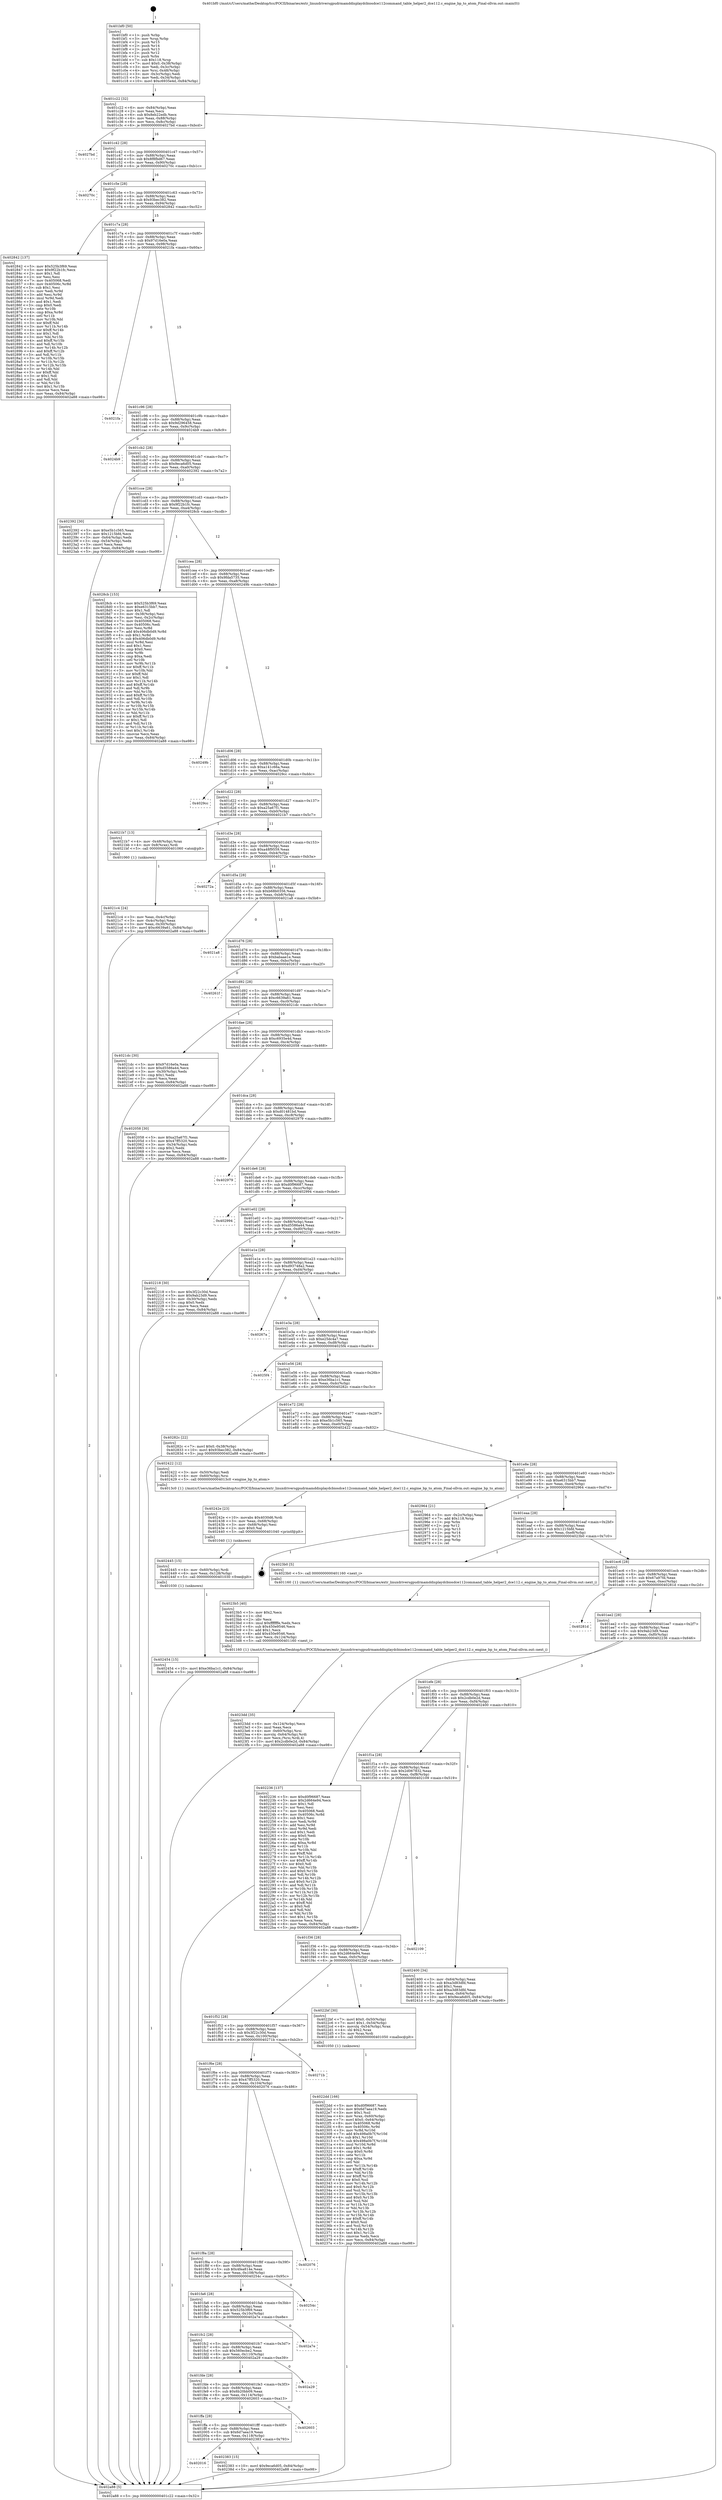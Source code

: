 digraph "0x401bf0" {
  label = "0x401bf0 (/mnt/c/Users/mathe/Desktop/tcc/POCII/binaries/extr_linuxdriversgpudrmamddisplaydcbiosdce112command_table_helper2_dce112.c_engine_bp_to_atom_Final-ollvm.out::main(0))"
  labelloc = "t"
  node[shape=record]

  Entry [label="",width=0.3,height=0.3,shape=circle,fillcolor=black,style=filled]
  "0x401c22" [label="{
     0x401c22 [32]\l
     | [instrs]\l
     &nbsp;&nbsp;0x401c22 \<+6\>: mov -0x84(%rbp),%eax\l
     &nbsp;&nbsp;0x401c28 \<+2\>: mov %eax,%ecx\l
     &nbsp;&nbsp;0x401c2a \<+6\>: sub $0x8eb22edb,%ecx\l
     &nbsp;&nbsp;0x401c30 \<+6\>: mov %eax,-0x88(%rbp)\l
     &nbsp;&nbsp;0x401c36 \<+6\>: mov %ecx,-0x8c(%rbp)\l
     &nbsp;&nbsp;0x401c3c \<+6\>: je 00000000004027bd \<main+0xbcd\>\l
  }"]
  "0x4027bd" [label="{
     0x4027bd\l
  }", style=dashed]
  "0x401c42" [label="{
     0x401c42 [28]\l
     | [instrs]\l
     &nbsp;&nbsp;0x401c42 \<+5\>: jmp 0000000000401c47 \<main+0x57\>\l
     &nbsp;&nbsp;0x401c47 \<+6\>: mov -0x88(%rbp),%eax\l
     &nbsp;&nbsp;0x401c4d \<+5\>: sub $0x8f8fbd67,%eax\l
     &nbsp;&nbsp;0x401c52 \<+6\>: mov %eax,-0x90(%rbp)\l
     &nbsp;&nbsp;0x401c58 \<+6\>: je 000000000040270c \<main+0xb1c\>\l
  }"]
  Exit [label="",width=0.3,height=0.3,shape=circle,fillcolor=black,style=filled,peripheries=2]
  "0x40270c" [label="{
     0x40270c\l
  }", style=dashed]
  "0x401c5e" [label="{
     0x401c5e [28]\l
     | [instrs]\l
     &nbsp;&nbsp;0x401c5e \<+5\>: jmp 0000000000401c63 \<main+0x73\>\l
     &nbsp;&nbsp;0x401c63 \<+6\>: mov -0x88(%rbp),%eax\l
     &nbsp;&nbsp;0x401c69 \<+5\>: sub $0x93bec382,%eax\l
     &nbsp;&nbsp;0x401c6e \<+6\>: mov %eax,-0x94(%rbp)\l
     &nbsp;&nbsp;0x401c74 \<+6\>: je 0000000000402842 \<main+0xc52\>\l
  }"]
  "0x402454" [label="{
     0x402454 [15]\l
     | [instrs]\l
     &nbsp;&nbsp;0x402454 \<+10\>: movl $0xe36ba1c1,-0x84(%rbp)\l
     &nbsp;&nbsp;0x40245e \<+5\>: jmp 0000000000402a88 \<main+0xe98\>\l
  }"]
  "0x402842" [label="{
     0x402842 [137]\l
     | [instrs]\l
     &nbsp;&nbsp;0x402842 \<+5\>: mov $0x525b3f69,%eax\l
     &nbsp;&nbsp;0x402847 \<+5\>: mov $0x9f22b1fc,%ecx\l
     &nbsp;&nbsp;0x40284c \<+2\>: mov $0x1,%dl\l
     &nbsp;&nbsp;0x40284e \<+2\>: xor %esi,%esi\l
     &nbsp;&nbsp;0x402850 \<+7\>: mov 0x405068,%edi\l
     &nbsp;&nbsp;0x402857 \<+8\>: mov 0x40506c,%r8d\l
     &nbsp;&nbsp;0x40285f \<+3\>: sub $0x1,%esi\l
     &nbsp;&nbsp;0x402862 \<+3\>: mov %edi,%r9d\l
     &nbsp;&nbsp;0x402865 \<+3\>: add %esi,%r9d\l
     &nbsp;&nbsp;0x402868 \<+4\>: imul %r9d,%edi\l
     &nbsp;&nbsp;0x40286c \<+3\>: and $0x1,%edi\l
     &nbsp;&nbsp;0x40286f \<+3\>: cmp $0x0,%edi\l
     &nbsp;&nbsp;0x402872 \<+4\>: sete %r10b\l
     &nbsp;&nbsp;0x402876 \<+4\>: cmp $0xa,%r8d\l
     &nbsp;&nbsp;0x40287a \<+4\>: setl %r11b\l
     &nbsp;&nbsp;0x40287e \<+3\>: mov %r10b,%bl\l
     &nbsp;&nbsp;0x402881 \<+3\>: xor $0xff,%bl\l
     &nbsp;&nbsp;0x402884 \<+3\>: mov %r11b,%r14b\l
     &nbsp;&nbsp;0x402887 \<+4\>: xor $0xff,%r14b\l
     &nbsp;&nbsp;0x40288b \<+3\>: xor $0x1,%dl\l
     &nbsp;&nbsp;0x40288e \<+3\>: mov %bl,%r15b\l
     &nbsp;&nbsp;0x402891 \<+4\>: and $0xff,%r15b\l
     &nbsp;&nbsp;0x402895 \<+3\>: and %dl,%r10b\l
     &nbsp;&nbsp;0x402898 \<+3\>: mov %r14b,%r12b\l
     &nbsp;&nbsp;0x40289b \<+4\>: and $0xff,%r12b\l
     &nbsp;&nbsp;0x40289f \<+3\>: and %dl,%r11b\l
     &nbsp;&nbsp;0x4028a2 \<+3\>: or %r10b,%r15b\l
     &nbsp;&nbsp;0x4028a5 \<+3\>: or %r11b,%r12b\l
     &nbsp;&nbsp;0x4028a8 \<+3\>: xor %r12b,%r15b\l
     &nbsp;&nbsp;0x4028ab \<+3\>: or %r14b,%bl\l
     &nbsp;&nbsp;0x4028ae \<+3\>: xor $0xff,%bl\l
     &nbsp;&nbsp;0x4028b1 \<+3\>: or $0x1,%dl\l
     &nbsp;&nbsp;0x4028b4 \<+2\>: and %dl,%bl\l
     &nbsp;&nbsp;0x4028b6 \<+3\>: or %bl,%r15b\l
     &nbsp;&nbsp;0x4028b9 \<+4\>: test $0x1,%r15b\l
     &nbsp;&nbsp;0x4028bd \<+3\>: cmovne %ecx,%eax\l
     &nbsp;&nbsp;0x4028c0 \<+6\>: mov %eax,-0x84(%rbp)\l
     &nbsp;&nbsp;0x4028c6 \<+5\>: jmp 0000000000402a88 \<main+0xe98\>\l
  }"]
  "0x401c7a" [label="{
     0x401c7a [28]\l
     | [instrs]\l
     &nbsp;&nbsp;0x401c7a \<+5\>: jmp 0000000000401c7f \<main+0x8f\>\l
     &nbsp;&nbsp;0x401c7f \<+6\>: mov -0x88(%rbp),%eax\l
     &nbsp;&nbsp;0x401c85 \<+5\>: sub $0x97d16e0a,%eax\l
     &nbsp;&nbsp;0x401c8a \<+6\>: mov %eax,-0x98(%rbp)\l
     &nbsp;&nbsp;0x401c90 \<+6\>: je 00000000004021fa \<main+0x60a\>\l
  }"]
  "0x402445" [label="{
     0x402445 [15]\l
     | [instrs]\l
     &nbsp;&nbsp;0x402445 \<+4\>: mov -0x60(%rbp),%rdi\l
     &nbsp;&nbsp;0x402449 \<+6\>: mov %eax,-0x128(%rbp)\l
     &nbsp;&nbsp;0x40244f \<+5\>: call 0000000000401030 \<free@plt\>\l
     | [calls]\l
     &nbsp;&nbsp;0x401030 \{1\} (unknown)\l
  }"]
  "0x4021fa" [label="{
     0x4021fa\l
  }", style=dashed]
  "0x401c96" [label="{
     0x401c96 [28]\l
     | [instrs]\l
     &nbsp;&nbsp;0x401c96 \<+5\>: jmp 0000000000401c9b \<main+0xab\>\l
     &nbsp;&nbsp;0x401c9b \<+6\>: mov -0x88(%rbp),%eax\l
     &nbsp;&nbsp;0x401ca1 \<+5\>: sub $0x9d296458,%eax\l
     &nbsp;&nbsp;0x401ca6 \<+6\>: mov %eax,-0x9c(%rbp)\l
     &nbsp;&nbsp;0x401cac \<+6\>: je 00000000004024b9 \<main+0x8c9\>\l
  }"]
  "0x40242e" [label="{
     0x40242e [23]\l
     | [instrs]\l
     &nbsp;&nbsp;0x40242e \<+10\>: movabs $0x4030d6,%rdi\l
     &nbsp;&nbsp;0x402438 \<+3\>: mov %eax,-0x68(%rbp)\l
     &nbsp;&nbsp;0x40243b \<+3\>: mov -0x68(%rbp),%esi\l
     &nbsp;&nbsp;0x40243e \<+2\>: mov $0x0,%al\l
     &nbsp;&nbsp;0x402440 \<+5\>: call 0000000000401040 \<printf@plt\>\l
     | [calls]\l
     &nbsp;&nbsp;0x401040 \{1\} (unknown)\l
  }"]
  "0x4024b9" [label="{
     0x4024b9\l
  }", style=dashed]
  "0x401cb2" [label="{
     0x401cb2 [28]\l
     | [instrs]\l
     &nbsp;&nbsp;0x401cb2 \<+5\>: jmp 0000000000401cb7 \<main+0xc7\>\l
     &nbsp;&nbsp;0x401cb7 \<+6\>: mov -0x88(%rbp),%eax\l
     &nbsp;&nbsp;0x401cbd \<+5\>: sub $0x9eca6d05,%eax\l
     &nbsp;&nbsp;0x401cc2 \<+6\>: mov %eax,-0xa0(%rbp)\l
     &nbsp;&nbsp;0x401cc8 \<+6\>: je 0000000000402392 \<main+0x7a2\>\l
  }"]
  "0x4023dd" [label="{
     0x4023dd [35]\l
     | [instrs]\l
     &nbsp;&nbsp;0x4023dd \<+6\>: mov -0x124(%rbp),%ecx\l
     &nbsp;&nbsp;0x4023e3 \<+3\>: imul %eax,%ecx\l
     &nbsp;&nbsp;0x4023e6 \<+4\>: mov -0x60(%rbp),%rsi\l
     &nbsp;&nbsp;0x4023ea \<+4\>: movslq -0x64(%rbp),%rdi\l
     &nbsp;&nbsp;0x4023ee \<+3\>: mov %ecx,(%rsi,%rdi,4)\l
     &nbsp;&nbsp;0x4023f1 \<+10\>: movl $0x2cdb0e2d,-0x84(%rbp)\l
     &nbsp;&nbsp;0x4023fb \<+5\>: jmp 0000000000402a88 \<main+0xe98\>\l
  }"]
  "0x402392" [label="{
     0x402392 [30]\l
     | [instrs]\l
     &nbsp;&nbsp;0x402392 \<+5\>: mov $0xe5b1c565,%eax\l
     &nbsp;&nbsp;0x402397 \<+5\>: mov $0x1215bfd,%ecx\l
     &nbsp;&nbsp;0x40239c \<+3\>: mov -0x64(%rbp),%edx\l
     &nbsp;&nbsp;0x40239f \<+3\>: cmp -0x54(%rbp),%edx\l
     &nbsp;&nbsp;0x4023a2 \<+3\>: cmovl %ecx,%eax\l
     &nbsp;&nbsp;0x4023a5 \<+6\>: mov %eax,-0x84(%rbp)\l
     &nbsp;&nbsp;0x4023ab \<+5\>: jmp 0000000000402a88 \<main+0xe98\>\l
  }"]
  "0x401cce" [label="{
     0x401cce [28]\l
     | [instrs]\l
     &nbsp;&nbsp;0x401cce \<+5\>: jmp 0000000000401cd3 \<main+0xe3\>\l
     &nbsp;&nbsp;0x401cd3 \<+6\>: mov -0x88(%rbp),%eax\l
     &nbsp;&nbsp;0x401cd9 \<+5\>: sub $0x9f22b1fc,%eax\l
     &nbsp;&nbsp;0x401cde \<+6\>: mov %eax,-0xa4(%rbp)\l
     &nbsp;&nbsp;0x401ce4 \<+6\>: je 00000000004028cb \<main+0xcdb\>\l
  }"]
  "0x4023b5" [label="{
     0x4023b5 [40]\l
     | [instrs]\l
     &nbsp;&nbsp;0x4023b5 \<+5\>: mov $0x2,%ecx\l
     &nbsp;&nbsp;0x4023ba \<+1\>: cltd\l
     &nbsp;&nbsp;0x4023bb \<+2\>: idiv %ecx\l
     &nbsp;&nbsp;0x4023bd \<+6\>: imul $0xfffffffe,%edx,%ecx\l
     &nbsp;&nbsp;0x4023c3 \<+6\>: sub $0x450e9546,%ecx\l
     &nbsp;&nbsp;0x4023c9 \<+3\>: add $0x1,%ecx\l
     &nbsp;&nbsp;0x4023cc \<+6\>: add $0x450e9546,%ecx\l
     &nbsp;&nbsp;0x4023d2 \<+6\>: mov %ecx,-0x124(%rbp)\l
     &nbsp;&nbsp;0x4023d8 \<+5\>: call 0000000000401160 \<next_i\>\l
     | [calls]\l
     &nbsp;&nbsp;0x401160 \{1\} (/mnt/c/Users/mathe/Desktop/tcc/POCII/binaries/extr_linuxdriversgpudrmamddisplaydcbiosdce112command_table_helper2_dce112.c_engine_bp_to_atom_Final-ollvm.out::next_i)\l
  }"]
  "0x4028cb" [label="{
     0x4028cb [153]\l
     | [instrs]\l
     &nbsp;&nbsp;0x4028cb \<+5\>: mov $0x525b3f69,%eax\l
     &nbsp;&nbsp;0x4028d0 \<+5\>: mov $0xe6315bb7,%ecx\l
     &nbsp;&nbsp;0x4028d5 \<+2\>: mov $0x1,%dl\l
     &nbsp;&nbsp;0x4028d7 \<+3\>: mov -0x38(%rbp),%esi\l
     &nbsp;&nbsp;0x4028da \<+3\>: mov %esi,-0x2c(%rbp)\l
     &nbsp;&nbsp;0x4028dd \<+7\>: mov 0x405068,%esi\l
     &nbsp;&nbsp;0x4028e4 \<+7\>: mov 0x40506c,%edi\l
     &nbsp;&nbsp;0x4028eb \<+3\>: mov %esi,%r8d\l
     &nbsp;&nbsp;0x4028ee \<+7\>: add $0x406db0d9,%r8d\l
     &nbsp;&nbsp;0x4028f5 \<+4\>: sub $0x1,%r8d\l
     &nbsp;&nbsp;0x4028f9 \<+7\>: sub $0x406db0d9,%r8d\l
     &nbsp;&nbsp;0x402900 \<+4\>: imul %r8d,%esi\l
     &nbsp;&nbsp;0x402904 \<+3\>: and $0x1,%esi\l
     &nbsp;&nbsp;0x402907 \<+3\>: cmp $0x0,%esi\l
     &nbsp;&nbsp;0x40290a \<+4\>: sete %r9b\l
     &nbsp;&nbsp;0x40290e \<+3\>: cmp $0xa,%edi\l
     &nbsp;&nbsp;0x402911 \<+4\>: setl %r10b\l
     &nbsp;&nbsp;0x402915 \<+3\>: mov %r9b,%r11b\l
     &nbsp;&nbsp;0x402918 \<+4\>: xor $0xff,%r11b\l
     &nbsp;&nbsp;0x40291c \<+3\>: mov %r10b,%bl\l
     &nbsp;&nbsp;0x40291f \<+3\>: xor $0xff,%bl\l
     &nbsp;&nbsp;0x402922 \<+3\>: xor $0x1,%dl\l
     &nbsp;&nbsp;0x402925 \<+3\>: mov %r11b,%r14b\l
     &nbsp;&nbsp;0x402928 \<+4\>: and $0xff,%r14b\l
     &nbsp;&nbsp;0x40292c \<+3\>: and %dl,%r9b\l
     &nbsp;&nbsp;0x40292f \<+3\>: mov %bl,%r15b\l
     &nbsp;&nbsp;0x402932 \<+4\>: and $0xff,%r15b\l
     &nbsp;&nbsp;0x402936 \<+3\>: and %dl,%r10b\l
     &nbsp;&nbsp;0x402939 \<+3\>: or %r9b,%r14b\l
     &nbsp;&nbsp;0x40293c \<+3\>: or %r10b,%r15b\l
     &nbsp;&nbsp;0x40293f \<+3\>: xor %r15b,%r14b\l
     &nbsp;&nbsp;0x402942 \<+3\>: or %bl,%r11b\l
     &nbsp;&nbsp;0x402945 \<+4\>: xor $0xff,%r11b\l
     &nbsp;&nbsp;0x402949 \<+3\>: or $0x1,%dl\l
     &nbsp;&nbsp;0x40294c \<+3\>: and %dl,%r11b\l
     &nbsp;&nbsp;0x40294f \<+3\>: or %r11b,%r14b\l
     &nbsp;&nbsp;0x402952 \<+4\>: test $0x1,%r14b\l
     &nbsp;&nbsp;0x402956 \<+3\>: cmovne %ecx,%eax\l
     &nbsp;&nbsp;0x402959 \<+6\>: mov %eax,-0x84(%rbp)\l
     &nbsp;&nbsp;0x40295f \<+5\>: jmp 0000000000402a88 \<main+0xe98\>\l
  }"]
  "0x401cea" [label="{
     0x401cea [28]\l
     | [instrs]\l
     &nbsp;&nbsp;0x401cea \<+5\>: jmp 0000000000401cef \<main+0xff\>\l
     &nbsp;&nbsp;0x401cef \<+6\>: mov -0x88(%rbp),%eax\l
     &nbsp;&nbsp;0x401cf5 \<+5\>: sub $0x9fda5735,%eax\l
     &nbsp;&nbsp;0x401cfa \<+6\>: mov %eax,-0xa8(%rbp)\l
     &nbsp;&nbsp;0x401d00 \<+6\>: je 000000000040249b \<main+0x8ab\>\l
  }"]
  "0x402016" [label="{
     0x402016\l
  }", style=dashed]
  "0x40249b" [label="{
     0x40249b\l
  }", style=dashed]
  "0x401d06" [label="{
     0x401d06 [28]\l
     | [instrs]\l
     &nbsp;&nbsp;0x401d06 \<+5\>: jmp 0000000000401d0b \<main+0x11b\>\l
     &nbsp;&nbsp;0x401d0b \<+6\>: mov -0x88(%rbp),%eax\l
     &nbsp;&nbsp;0x401d11 \<+5\>: sub $0xa141c66a,%eax\l
     &nbsp;&nbsp;0x401d16 \<+6\>: mov %eax,-0xac(%rbp)\l
     &nbsp;&nbsp;0x401d1c \<+6\>: je 00000000004029cc \<main+0xddc\>\l
  }"]
  "0x402383" [label="{
     0x402383 [15]\l
     | [instrs]\l
     &nbsp;&nbsp;0x402383 \<+10\>: movl $0x9eca6d05,-0x84(%rbp)\l
     &nbsp;&nbsp;0x40238d \<+5\>: jmp 0000000000402a88 \<main+0xe98\>\l
  }"]
  "0x4029cc" [label="{
     0x4029cc\l
  }", style=dashed]
  "0x401d22" [label="{
     0x401d22 [28]\l
     | [instrs]\l
     &nbsp;&nbsp;0x401d22 \<+5\>: jmp 0000000000401d27 \<main+0x137\>\l
     &nbsp;&nbsp;0x401d27 \<+6\>: mov -0x88(%rbp),%eax\l
     &nbsp;&nbsp;0x401d2d \<+5\>: sub $0xa25a67f1,%eax\l
     &nbsp;&nbsp;0x401d32 \<+6\>: mov %eax,-0xb0(%rbp)\l
     &nbsp;&nbsp;0x401d38 \<+6\>: je 00000000004021b7 \<main+0x5c7\>\l
  }"]
  "0x401ffa" [label="{
     0x401ffa [28]\l
     | [instrs]\l
     &nbsp;&nbsp;0x401ffa \<+5\>: jmp 0000000000401fff \<main+0x40f\>\l
     &nbsp;&nbsp;0x401fff \<+6\>: mov -0x88(%rbp),%eax\l
     &nbsp;&nbsp;0x402005 \<+5\>: sub $0x6d7aea19,%eax\l
     &nbsp;&nbsp;0x40200a \<+6\>: mov %eax,-0x118(%rbp)\l
     &nbsp;&nbsp;0x402010 \<+6\>: je 0000000000402383 \<main+0x793\>\l
  }"]
  "0x4021b7" [label="{
     0x4021b7 [13]\l
     | [instrs]\l
     &nbsp;&nbsp;0x4021b7 \<+4\>: mov -0x48(%rbp),%rax\l
     &nbsp;&nbsp;0x4021bb \<+4\>: mov 0x8(%rax),%rdi\l
     &nbsp;&nbsp;0x4021bf \<+5\>: call 0000000000401060 \<atoi@plt\>\l
     | [calls]\l
     &nbsp;&nbsp;0x401060 \{1\} (unknown)\l
  }"]
  "0x401d3e" [label="{
     0x401d3e [28]\l
     | [instrs]\l
     &nbsp;&nbsp;0x401d3e \<+5\>: jmp 0000000000401d43 \<main+0x153\>\l
     &nbsp;&nbsp;0x401d43 \<+6\>: mov -0x88(%rbp),%eax\l
     &nbsp;&nbsp;0x401d49 \<+5\>: sub $0xa48f9559,%eax\l
     &nbsp;&nbsp;0x401d4e \<+6\>: mov %eax,-0xb4(%rbp)\l
     &nbsp;&nbsp;0x401d54 \<+6\>: je 000000000040272a \<main+0xb3a\>\l
  }"]
  "0x402603" [label="{
     0x402603\l
  }", style=dashed]
  "0x40272a" [label="{
     0x40272a\l
  }", style=dashed]
  "0x401d5a" [label="{
     0x401d5a [28]\l
     | [instrs]\l
     &nbsp;&nbsp;0x401d5a \<+5\>: jmp 0000000000401d5f \<main+0x16f\>\l
     &nbsp;&nbsp;0x401d5f \<+6\>: mov -0x88(%rbp),%eax\l
     &nbsp;&nbsp;0x401d65 \<+5\>: sub $0xb68b0356,%eax\l
     &nbsp;&nbsp;0x401d6a \<+6\>: mov %eax,-0xb8(%rbp)\l
     &nbsp;&nbsp;0x401d70 \<+6\>: je 00000000004021a8 \<main+0x5b8\>\l
  }"]
  "0x401fde" [label="{
     0x401fde [28]\l
     | [instrs]\l
     &nbsp;&nbsp;0x401fde \<+5\>: jmp 0000000000401fe3 \<main+0x3f3\>\l
     &nbsp;&nbsp;0x401fe3 \<+6\>: mov -0x88(%rbp),%eax\l
     &nbsp;&nbsp;0x401fe9 \<+5\>: sub $0x6b20bb09,%eax\l
     &nbsp;&nbsp;0x401fee \<+6\>: mov %eax,-0x114(%rbp)\l
     &nbsp;&nbsp;0x401ff4 \<+6\>: je 0000000000402603 \<main+0xa13\>\l
  }"]
  "0x4021a8" [label="{
     0x4021a8\l
  }", style=dashed]
  "0x401d76" [label="{
     0x401d76 [28]\l
     | [instrs]\l
     &nbsp;&nbsp;0x401d76 \<+5\>: jmp 0000000000401d7b \<main+0x18b\>\l
     &nbsp;&nbsp;0x401d7b \<+6\>: mov -0x88(%rbp),%eax\l
     &nbsp;&nbsp;0x401d81 \<+5\>: sub $0xbabaae1e,%eax\l
     &nbsp;&nbsp;0x401d86 \<+6\>: mov %eax,-0xbc(%rbp)\l
     &nbsp;&nbsp;0x401d8c \<+6\>: je 000000000040261f \<main+0xa2f\>\l
  }"]
  "0x402a29" [label="{
     0x402a29\l
  }", style=dashed]
  "0x40261f" [label="{
     0x40261f\l
  }", style=dashed]
  "0x401d92" [label="{
     0x401d92 [28]\l
     | [instrs]\l
     &nbsp;&nbsp;0x401d92 \<+5\>: jmp 0000000000401d97 \<main+0x1a7\>\l
     &nbsp;&nbsp;0x401d97 \<+6\>: mov -0x88(%rbp),%eax\l
     &nbsp;&nbsp;0x401d9d \<+5\>: sub $0xc6639a61,%eax\l
     &nbsp;&nbsp;0x401da2 \<+6\>: mov %eax,-0xc0(%rbp)\l
     &nbsp;&nbsp;0x401da8 \<+6\>: je 00000000004021dc \<main+0x5ec\>\l
  }"]
  "0x401fc2" [label="{
     0x401fc2 [28]\l
     | [instrs]\l
     &nbsp;&nbsp;0x401fc2 \<+5\>: jmp 0000000000401fc7 \<main+0x3d7\>\l
     &nbsp;&nbsp;0x401fc7 \<+6\>: mov -0x88(%rbp),%eax\l
     &nbsp;&nbsp;0x401fcd \<+5\>: sub $0x560ecbe2,%eax\l
     &nbsp;&nbsp;0x401fd2 \<+6\>: mov %eax,-0x110(%rbp)\l
     &nbsp;&nbsp;0x401fd8 \<+6\>: je 0000000000402a29 \<main+0xe39\>\l
  }"]
  "0x4021dc" [label="{
     0x4021dc [30]\l
     | [instrs]\l
     &nbsp;&nbsp;0x4021dc \<+5\>: mov $0x97d16e0a,%eax\l
     &nbsp;&nbsp;0x4021e1 \<+5\>: mov $0xd5586a44,%ecx\l
     &nbsp;&nbsp;0x4021e6 \<+3\>: mov -0x30(%rbp),%edx\l
     &nbsp;&nbsp;0x4021e9 \<+3\>: cmp $0x1,%edx\l
     &nbsp;&nbsp;0x4021ec \<+3\>: cmovl %ecx,%eax\l
     &nbsp;&nbsp;0x4021ef \<+6\>: mov %eax,-0x84(%rbp)\l
     &nbsp;&nbsp;0x4021f5 \<+5\>: jmp 0000000000402a88 \<main+0xe98\>\l
  }"]
  "0x401dae" [label="{
     0x401dae [28]\l
     | [instrs]\l
     &nbsp;&nbsp;0x401dae \<+5\>: jmp 0000000000401db3 \<main+0x1c3\>\l
     &nbsp;&nbsp;0x401db3 \<+6\>: mov -0x88(%rbp),%eax\l
     &nbsp;&nbsp;0x401db9 \<+5\>: sub $0xc6935e4d,%eax\l
     &nbsp;&nbsp;0x401dbe \<+6\>: mov %eax,-0xc4(%rbp)\l
     &nbsp;&nbsp;0x401dc4 \<+6\>: je 0000000000402058 \<main+0x468\>\l
  }"]
  "0x402a7e" [label="{
     0x402a7e\l
  }", style=dashed]
  "0x402058" [label="{
     0x402058 [30]\l
     | [instrs]\l
     &nbsp;&nbsp;0x402058 \<+5\>: mov $0xa25a67f1,%eax\l
     &nbsp;&nbsp;0x40205d \<+5\>: mov $0x47ff5320,%ecx\l
     &nbsp;&nbsp;0x402062 \<+3\>: mov -0x34(%rbp),%edx\l
     &nbsp;&nbsp;0x402065 \<+3\>: cmp $0x2,%edx\l
     &nbsp;&nbsp;0x402068 \<+3\>: cmovne %ecx,%eax\l
     &nbsp;&nbsp;0x40206b \<+6\>: mov %eax,-0x84(%rbp)\l
     &nbsp;&nbsp;0x402071 \<+5\>: jmp 0000000000402a88 \<main+0xe98\>\l
  }"]
  "0x401dca" [label="{
     0x401dca [28]\l
     | [instrs]\l
     &nbsp;&nbsp;0x401dca \<+5\>: jmp 0000000000401dcf \<main+0x1df\>\l
     &nbsp;&nbsp;0x401dcf \<+6\>: mov -0x88(%rbp),%eax\l
     &nbsp;&nbsp;0x401dd5 \<+5\>: sub $0xd01481bd,%eax\l
     &nbsp;&nbsp;0x401dda \<+6\>: mov %eax,-0xc8(%rbp)\l
     &nbsp;&nbsp;0x401de0 \<+6\>: je 0000000000402979 \<main+0xd89\>\l
  }"]
  "0x402a88" [label="{
     0x402a88 [5]\l
     | [instrs]\l
     &nbsp;&nbsp;0x402a88 \<+5\>: jmp 0000000000401c22 \<main+0x32\>\l
  }"]
  "0x401bf0" [label="{
     0x401bf0 [50]\l
     | [instrs]\l
     &nbsp;&nbsp;0x401bf0 \<+1\>: push %rbp\l
     &nbsp;&nbsp;0x401bf1 \<+3\>: mov %rsp,%rbp\l
     &nbsp;&nbsp;0x401bf4 \<+2\>: push %r15\l
     &nbsp;&nbsp;0x401bf6 \<+2\>: push %r14\l
     &nbsp;&nbsp;0x401bf8 \<+2\>: push %r13\l
     &nbsp;&nbsp;0x401bfa \<+2\>: push %r12\l
     &nbsp;&nbsp;0x401bfc \<+1\>: push %rbx\l
     &nbsp;&nbsp;0x401bfd \<+7\>: sub $0x118,%rsp\l
     &nbsp;&nbsp;0x401c04 \<+7\>: movl $0x0,-0x38(%rbp)\l
     &nbsp;&nbsp;0x401c0b \<+3\>: mov %edi,-0x3c(%rbp)\l
     &nbsp;&nbsp;0x401c0e \<+4\>: mov %rsi,-0x48(%rbp)\l
     &nbsp;&nbsp;0x401c12 \<+3\>: mov -0x3c(%rbp),%edi\l
     &nbsp;&nbsp;0x401c15 \<+3\>: mov %edi,-0x34(%rbp)\l
     &nbsp;&nbsp;0x401c18 \<+10\>: movl $0xc6935e4d,-0x84(%rbp)\l
  }"]
  "0x4021c4" [label="{
     0x4021c4 [24]\l
     | [instrs]\l
     &nbsp;&nbsp;0x4021c4 \<+3\>: mov %eax,-0x4c(%rbp)\l
     &nbsp;&nbsp;0x4021c7 \<+3\>: mov -0x4c(%rbp),%eax\l
     &nbsp;&nbsp;0x4021ca \<+3\>: mov %eax,-0x30(%rbp)\l
     &nbsp;&nbsp;0x4021cd \<+10\>: movl $0xc6639a61,-0x84(%rbp)\l
     &nbsp;&nbsp;0x4021d7 \<+5\>: jmp 0000000000402a88 \<main+0xe98\>\l
  }"]
  "0x401fa6" [label="{
     0x401fa6 [28]\l
     | [instrs]\l
     &nbsp;&nbsp;0x401fa6 \<+5\>: jmp 0000000000401fab \<main+0x3bb\>\l
     &nbsp;&nbsp;0x401fab \<+6\>: mov -0x88(%rbp),%eax\l
     &nbsp;&nbsp;0x401fb1 \<+5\>: sub $0x525b3f69,%eax\l
     &nbsp;&nbsp;0x401fb6 \<+6\>: mov %eax,-0x10c(%rbp)\l
     &nbsp;&nbsp;0x401fbc \<+6\>: je 0000000000402a7e \<main+0xe8e\>\l
  }"]
  "0x402979" [label="{
     0x402979\l
  }", style=dashed]
  "0x401de6" [label="{
     0x401de6 [28]\l
     | [instrs]\l
     &nbsp;&nbsp;0x401de6 \<+5\>: jmp 0000000000401deb \<main+0x1fb\>\l
     &nbsp;&nbsp;0x401deb \<+6\>: mov -0x88(%rbp),%eax\l
     &nbsp;&nbsp;0x401df1 \<+5\>: sub $0xd0f96687,%eax\l
     &nbsp;&nbsp;0x401df6 \<+6\>: mov %eax,-0xcc(%rbp)\l
     &nbsp;&nbsp;0x401dfc \<+6\>: je 0000000000402994 \<main+0xda4\>\l
  }"]
  "0x40254c" [label="{
     0x40254c\l
  }", style=dashed]
  "0x402994" [label="{
     0x402994\l
  }", style=dashed]
  "0x401e02" [label="{
     0x401e02 [28]\l
     | [instrs]\l
     &nbsp;&nbsp;0x401e02 \<+5\>: jmp 0000000000401e07 \<main+0x217\>\l
     &nbsp;&nbsp;0x401e07 \<+6\>: mov -0x88(%rbp),%eax\l
     &nbsp;&nbsp;0x401e0d \<+5\>: sub $0xd5586a44,%eax\l
     &nbsp;&nbsp;0x401e12 \<+6\>: mov %eax,-0xd0(%rbp)\l
     &nbsp;&nbsp;0x401e18 \<+6\>: je 0000000000402218 \<main+0x628\>\l
  }"]
  "0x401f8a" [label="{
     0x401f8a [28]\l
     | [instrs]\l
     &nbsp;&nbsp;0x401f8a \<+5\>: jmp 0000000000401f8f \<main+0x39f\>\l
     &nbsp;&nbsp;0x401f8f \<+6\>: mov -0x88(%rbp),%eax\l
     &nbsp;&nbsp;0x401f95 \<+5\>: sub $0x4fea814e,%eax\l
     &nbsp;&nbsp;0x401f9a \<+6\>: mov %eax,-0x108(%rbp)\l
     &nbsp;&nbsp;0x401fa0 \<+6\>: je 000000000040254c \<main+0x95c\>\l
  }"]
  "0x402218" [label="{
     0x402218 [30]\l
     | [instrs]\l
     &nbsp;&nbsp;0x402218 \<+5\>: mov $0x3f22c30d,%eax\l
     &nbsp;&nbsp;0x40221d \<+5\>: mov $0x9ab23d9,%ecx\l
     &nbsp;&nbsp;0x402222 \<+3\>: mov -0x30(%rbp),%edx\l
     &nbsp;&nbsp;0x402225 \<+3\>: cmp $0x0,%edx\l
     &nbsp;&nbsp;0x402228 \<+3\>: cmove %ecx,%eax\l
     &nbsp;&nbsp;0x40222b \<+6\>: mov %eax,-0x84(%rbp)\l
     &nbsp;&nbsp;0x402231 \<+5\>: jmp 0000000000402a88 \<main+0xe98\>\l
  }"]
  "0x401e1e" [label="{
     0x401e1e [28]\l
     | [instrs]\l
     &nbsp;&nbsp;0x401e1e \<+5\>: jmp 0000000000401e23 \<main+0x233\>\l
     &nbsp;&nbsp;0x401e23 \<+6\>: mov -0x88(%rbp),%eax\l
     &nbsp;&nbsp;0x401e29 \<+5\>: sub $0xd93748a2,%eax\l
     &nbsp;&nbsp;0x401e2e \<+6\>: mov %eax,-0xd4(%rbp)\l
     &nbsp;&nbsp;0x401e34 \<+6\>: je 000000000040267a \<main+0xa8a\>\l
  }"]
  "0x402076" [label="{
     0x402076\l
  }", style=dashed]
  "0x40267a" [label="{
     0x40267a\l
  }", style=dashed]
  "0x401e3a" [label="{
     0x401e3a [28]\l
     | [instrs]\l
     &nbsp;&nbsp;0x401e3a \<+5\>: jmp 0000000000401e3f \<main+0x24f\>\l
     &nbsp;&nbsp;0x401e3f \<+6\>: mov -0x88(%rbp),%eax\l
     &nbsp;&nbsp;0x401e45 \<+5\>: sub $0xe25dc4a7,%eax\l
     &nbsp;&nbsp;0x401e4a \<+6\>: mov %eax,-0xd8(%rbp)\l
     &nbsp;&nbsp;0x401e50 \<+6\>: je 00000000004025f4 \<main+0xa04\>\l
  }"]
  "0x401f6e" [label="{
     0x401f6e [28]\l
     | [instrs]\l
     &nbsp;&nbsp;0x401f6e \<+5\>: jmp 0000000000401f73 \<main+0x383\>\l
     &nbsp;&nbsp;0x401f73 \<+6\>: mov -0x88(%rbp),%eax\l
     &nbsp;&nbsp;0x401f79 \<+5\>: sub $0x47ff5320,%eax\l
     &nbsp;&nbsp;0x401f7e \<+6\>: mov %eax,-0x104(%rbp)\l
     &nbsp;&nbsp;0x401f84 \<+6\>: je 0000000000402076 \<main+0x486\>\l
  }"]
  "0x4025f4" [label="{
     0x4025f4\l
  }", style=dashed]
  "0x401e56" [label="{
     0x401e56 [28]\l
     | [instrs]\l
     &nbsp;&nbsp;0x401e56 \<+5\>: jmp 0000000000401e5b \<main+0x26b\>\l
     &nbsp;&nbsp;0x401e5b \<+6\>: mov -0x88(%rbp),%eax\l
     &nbsp;&nbsp;0x401e61 \<+5\>: sub $0xe36ba1c1,%eax\l
     &nbsp;&nbsp;0x401e66 \<+6\>: mov %eax,-0xdc(%rbp)\l
     &nbsp;&nbsp;0x401e6c \<+6\>: je 000000000040282c \<main+0xc3c\>\l
  }"]
  "0x40271b" [label="{
     0x40271b\l
  }", style=dashed]
  "0x40282c" [label="{
     0x40282c [22]\l
     | [instrs]\l
     &nbsp;&nbsp;0x40282c \<+7\>: movl $0x0,-0x38(%rbp)\l
     &nbsp;&nbsp;0x402833 \<+10\>: movl $0x93bec382,-0x84(%rbp)\l
     &nbsp;&nbsp;0x40283d \<+5\>: jmp 0000000000402a88 \<main+0xe98\>\l
  }"]
  "0x401e72" [label="{
     0x401e72 [28]\l
     | [instrs]\l
     &nbsp;&nbsp;0x401e72 \<+5\>: jmp 0000000000401e77 \<main+0x287\>\l
     &nbsp;&nbsp;0x401e77 \<+6\>: mov -0x88(%rbp),%eax\l
     &nbsp;&nbsp;0x401e7d \<+5\>: sub $0xe5b1c565,%eax\l
     &nbsp;&nbsp;0x401e82 \<+6\>: mov %eax,-0xe0(%rbp)\l
     &nbsp;&nbsp;0x401e88 \<+6\>: je 0000000000402422 \<main+0x832\>\l
  }"]
  "0x4022dd" [label="{
     0x4022dd [166]\l
     | [instrs]\l
     &nbsp;&nbsp;0x4022dd \<+5\>: mov $0xd0f96687,%ecx\l
     &nbsp;&nbsp;0x4022e2 \<+5\>: mov $0x6d7aea19,%edx\l
     &nbsp;&nbsp;0x4022e7 \<+3\>: mov $0x1,%sil\l
     &nbsp;&nbsp;0x4022ea \<+4\>: mov %rax,-0x60(%rbp)\l
     &nbsp;&nbsp;0x4022ee \<+7\>: movl $0x0,-0x64(%rbp)\l
     &nbsp;&nbsp;0x4022f5 \<+8\>: mov 0x405068,%r8d\l
     &nbsp;&nbsp;0x4022fd \<+8\>: mov 0x40506c,%r9d\l
     &nbsp;&nbsp;0x402305 \<+3\>: mov %r8d,%r10d\l
     &nbsp;&nbsp;0x402308 \<+7\>: add $0x498a0b7f,%r10d\l
     &nbsp;&nbsp;0x40230f \<+4\>: sub $0x1,%r10d\l
     &nbsp;&nbsp;0x402313 \<+7\>: sub $0x498a0b7f,%r10d\l
     &nbsp;&nbsp;0x40231a \<+4\>: imul %r10d,%r8d\l
     &nbsp;&nbsp;0x40231e \<+4\>: and $0x1,%r8d\l
     &nbsp;&nbsp;0x402322 \<+4\>: cmp $0x0,%r8d\l
     &nbsp;&nbsp;0x402326 \<+4\>: sete %r11b\l
     &nbsp;&nbsp;0x40232a \<+4\>: cmp $0xa,%r9d\l
     &nbsp;&nbsp;0x40232e \<+3\>: setl %bl\l
     &nbsp;&nbsp;0x402331 \<+3\>: mov %r11b,%r14b\l
     &nbsp;&nbsp;0x402334 \<+4\>: xor $0xff,%r14b\l
     &nbsp;&nbsp;0x402338 \<+3\>: mov %bl,%r15b\l
     &nbsp;&nbsp;0x40233b \<+4\>: xor $0xff,%r15b\l
     &nbsp;&nbsp;0x40233f \<+4\>: xor $0x0,%sil\l
     &nbsp;&nbsp;0x402343 \<+3\>: mov %r14b,%r12b\l
     &nbsp;&nbsp;0x402346 \<+4\>: and $0x0,%r12b\l
     &nbsp;&nbsp;0x40234a \<+3\>: and %sil,%r11b\l
     &nbsp;&nbsp;0x40234d \<+3\>: mov %r15b,%r13b\l
     &nbsp;&nbsp;0x402350 \<+4\>: and $0x0,%r13b\l
     &nbsp;&nbsp;0x402354 \<+3\>: and %sil,%bl\l
     &nbsp;&nbsp;0x402357 \<+3\>: or %r11b,%r12b\l
     &nbsp;&nbsp;0x40235a \<+3\>: or %bl,%r13b\l
     &nbsp;&nbsp;0x40235d \<+3\>: xor %r13b,%r12b\l
     &nbsp;&nbsp;0x402360 \<+3\>: or %r15b,%r14b\l
     &nbsp;&nbsp;0x402363 \<+4\>: xor $0xff,%r14b\l
     &nbsp;&nbsp;0x402367 \<+4\>: or $0x0,%sil\l
     &nbsp;&nbsp;0x40236b \<+3\>: and %sil,%r14b\l
     &nbsp;&nbsp;0x40236e \<+3\>: or %r14b,%r12b\l
     &nbsp;&nbsp;0x402371 \<+4\>: test $0x1,%r12b\l
     &nbsp;&nbsp;0x402375 \<+3\>: cmovne %edx,%ecx\l
     &nbsp;&nbsp;0x402378 \<+6\>: mov %ecx,-0x84(%rbp)\l
     &nbsp;&nbsp;0x40237e \<+5\>: jmp 0000000000402a88 \<main+0xe98\>\l
  }"]
  "0x402422" [label="{
     0x402422 [12]\l
     | [instrs]\l
     &nbsp;&nbsp;0x402422 \<+3\>: mov -0x50(%rbp),%edi\l
     &nbsp;&nbsp;0x402425 \<+4\>: mov -0x60(%rbp),%rsi\l
     &nbsp;&nbsp;0x402429 \<+5\>: call 00000000004013c0 \<engine_bp_to_atom\>\l
     | [calls]\l
     &nbsp;&nbsp;0x4013c0 \{1\} (/mnt/c/Users/mathe/Desktop/tcc/POCII/binaries/extr_linuxdriversgpudrmamddisplaydcbiosdce112command_table_helper2_dce112.c_engine_bp_to_atom_Final-ollvm.out::engine_bp_to_atom)\l
  }"]
  "0x401e8e" [label="{
     0x401e8e [28]\l
     | [instrs]\l
     &nbsp;&nbsp;0x401e8e \<+5\>: jmp 0000000000401e93 \<main+0x2a3\>\l
     &nbsp;&nbsp;0x401e93 \<+6\>: mov -0x88(%rbp),%eax\l
     &nbsp;&nbsp;0x401e99 \<+5\>: sub $0xe6315bb7,%eax\l
     &nbsp;&nbsp;0x401e9e \<+6\>: mov %eax,-0xe4(%rbp)\l
     &nbsp;&nbsp;0x401ea4 \<+6\>: je 0000000000402964 \<main+0xd74\>\l
  }"]
  "0x401f52" [label="{
     0x401f52 [28]\l
     | [instrs]\l
     &nbsp;&nbsp;0x401f52 \<+5\>: jmp 0000000000401f57 \<main+0x367\>\l
     &nbsp;&nbsp;0x401f57 \<+6\>: mov -0x88(%rbp),%eax\l
     &nbsp;&nbsp;0x401f5d \<+5\>: sub $0x3f22c30d,%eax\l
     &nbsp;&nbsp;0x401f62 \<+6\>: mov %eax,-0x100(%rbp)\l
     &nbsp;&nbsp;0x401f68 \<+6\>: je 000000000040271b \<main+0xb2b\>\l
  }"]
  "0x402964" [label="{
     0x402964 [21]\l
     | [instrs]\l
     &nbsp;&nbsp;0x402964 \<+3\>: mov -0x2c(%rbp),%eax\l
     &nbsp;&nbsp;0x402967 \<+7\>: add $0x118,%rsp\l
     &nbsp;&nbsp;0x40296e \<+1\>: pop %rbx\l
     &nbsp;&nbsp;0x40296f \<+2\>: pop %r12\l
     &nbsp;&nbsp;0x402971 \<+2\>: pop %r13\l
     &nbsp;&nbsp;0x402973 \<+2\>: pop %r14\l
     &nbsp;&nbsp;0x402975 \<+2\>: pop %r15\l
     &nbsp;&nbsp;0x402977 \<+1\>: pop %rbp\l
     &nbsp;&nbsp;0x402978 \<+1\>: ret\l
  }"]
  "0x401eaa" [label="{
     0x401eaa [28]\l
     | [instrs]\l
     &nbsp;&nbsp;0x401eaa \<+5\>: jmp 0000000000401eaf \<main+0x2bf\>\l
     &nbsp;&nbsp;0x401eaf \<+6\>: mov -0x88(%rbp),%eax\l
     &nbsp;&nbsp;0x401eb5 \<+5\>: sub $0x1215bfd,%eax\l
     &nbsp;&nbsp;0x401eba \<+6\>: mov %eax,-0xe8(%rbp)\l
     &nbsp;&nbsp;0x401ec0 \<+6\>: je 00000000004023b0 \<main+0x7c0\>\l
  }"]
  "0x4022bf" [label="{
     0x4022bf [30]\l
     | [instrs]\l
     &nbsp;&nbsp;0x4022bf \<+7\>: movl $0x0,-0x50(%rbp)\l
     &nbsp;&nbsp;0x4022c6 \<+7\>: movl $0x1,-0x54(%rbp)\l
     &nbsp;&nbsp;0x4022cd \<+4\>: movslq -0x54(%rbp),%rax\l
     &nbsp;&nbsp;0x4022d1 \<+4\>: shl $0x2,%rax\l
     &nbsp;&nbsp;0x4022d5 \<+3\>: mov %rax,%rdi\l
     &nbsp;&nbsp;0x4022d8 \<+5\>: call 0000000000401050 \<malloc@plt\>\l
     | [calls]\l
     &nbsp;&nbsp;0x401050 \{1\} (unknown)\l
  }"]
  "0x4023b0" [label="{
     0x4023b0 [5]\l
     | [instrs]\l
     &nbsp;&nbsp;0x4023b0 \<+5\>: call 0000000000401160 \<next_i\>\l
     | [calls]\l
     &nbsp;&nbsp;0x401160 \{1\} (/mnt/c/Users/mathe/Desktop/tcc/POCII/binaries/extr_linuxdriversgpudrmamddisplaydcbiosdce112command_table_helper2_dce112.c_engine_bp_to_atom_Final-ollvm.out::next_i)\l
  }"]
  "0x401ec6" [label="{
     0x401ec6 [28]\l
     | [instrs]\l
     &nbsp;&nbsp;0x401ec6 \<+5\>: jmp 0000000000401ecb \<main+0x2db\>\l
     &nbsp;&nbsp;0x401ecb \<+6\>: mov -0x88(%rbp),%eax\l
     &nbsp;&nbsp;0x401ed1 \<+5\>: sub $0x67a97fd,%eax\l
     &nbsp;&nbsp;0x401ed6 \<+6\>: mov %eax,-0xec(%rbp)\l
     &nbsp;&nbsp;0x401edc \<+6\>: je 000000000040281d \<main+0xc2d\>\l
  }"]
  "0x401f36" [label="{
     0x401f36 [28]\l
     | [instrs]\l
     &nbsp;&nbsp;0x401f36 \<+5\>: jmp 0000000000401f3b \<main+0x34b\>\l
     &nbsp;&nbsp;0x401f3b \<+6\>: mov -0x88(%rbp),%eax\l
     &nbsp;&nbsp;0x401f41 \<+5\>: sub $0x2d664e94,%eax\l
     &nbsp;&nbsp;0x401f46 \<+6\>: mov %eax,-0xfc(%rbp)\l
     &nbsp;&nbsp;0x401f4c \<+6\>: je 00000000004022bf \<main+0x6cf\>\l
  }"]
  "0x40281d" [label="{
     0x40281d\l
  }", style=dashed]
  "0x401ee2" [label="{
     0x401ee2 [28]\l
     | [instrs]\l
     &nbsp;&nbsp;0x401ee2 \<+5\>: jmp 0000000000401ee7 \<main+0x2f7\>\l
     &nbsp;&nbsp;0x401ee7 \<+6\>: mov -0x88(%rbp),%eax\l
     &nbsp;&nbsp;0x401eed \<+5\>: sub $0x9ab23d9,%eax\l
     &nbsp;&nbsp;0x401ef2 \<+6\>: mov %eax,-0xf0(%rbp)\l
     &nbsp;&nbsp;0x401ef8 \<+6\>: je 0000000000402236 \<main+0x646\>\l
  }"]
  "0x402109" [label="{
     0x402109\l
  }", style=dashed]
  "0x402236" [label="{
     0x402236 [137]\l
     | [instrs]\l
     &nbsp;&nbsp;0x402236 \<+5\>: mov $0xd0f96687,%eax\l
     &nbsp;&nbsp;0x40223b \<+5\>: mov $0x2d664e94,%ecx\l
     &nbsp;&nbsp;0x402240 \<+2\>: mov $0x1,%dl\l
     &nbsp;&nbsp;0x402242 \<+2\>: xor %esi,%esi\l
     &nbsp;&nbsp;0x402244 \<+7\>: mov 0x405068,%edi\l
     &nbsp;&nbsp;0x40224b \<+8\>: mov 0x40506c,%r8d\l
     &nbsp;&nbsp;0x402253 \<+3\>: sub $0x1,%esi\l
     &nbsp;&nbsp;0x402256 \<+3\>: mov %edi,%r9d\l
     &nbsp;&nbsp;0x402259 \<+3\>: add %esi,%r9d\l
     &nbsp;&nbsp;0x40225c \<+4\>: imul %r9d,%edi\l
     &nbsp;&nbsp;0x402260 \<+3\>: and $0x1,%edi\l
     &nbsp;&nbsp;0x402263 \<+3\>: cmp $0x0,%edi\l
     &nbsp;&nbsp;0x402266 \<+4\>: sete %r10b\l
     &nbsp;&nbsp;0x40226a \<+4\>: cmp $0xa,%r8d\l
     &nbsp;&nbsp;0x40226e \<+4\>: setl %r11b\l
     &nbsp;&nbsp;0x402272 \<+3\>: mov %r10b,%bl\l
     &nbsp;&nbsp;0x402275 \<+3\>: xor $0xff,%bl\l
     &nbsp;&nbsp;0x402278 \<+3\>: mov %r11b,%r14b\l
     &nbsp;&nbsp;0x40227b \<+4\>: xor $0xff,%r14b\l
     &nbsp;&nbsp;0x40227f \<+3\>: xor $0x0,%dl\l
     &nbsp;&nbsp;0x402282 \<+3\>: mov %bl,%r15b\l
     &nbsp;&nbsp;0x402285 \<+4\>: and $0x0,%r15b\l
     &nbsp;&nbsp;0x402289 \<+3\>: and %dl,%r10b\l
     &nbsp;&nbsp;0x40228c \<+3\>: mov %r14b,%r12b\l
     &nbsp;&nbsp;0x40228f \<+4\>: and $0x0,%r12b\l
     &nbsp;&nbsp;0x402293 \<+3\>: and %dl,%r11b\l
     &nbsp;&nbsp;0x402296 \<+3\>: or %r10b,%r15b\l
     &nbsp;&nbsp;0x402299 \<+3\>: or %r11b,%r12b\l
     &nbsp;&nbsp;0x40229c \<+3\>: xor %r12b,%r15b\l
     &nbsp;&nbsp;0x40229f \<+3\>: or %r14b,%bl\l
     &nbsp;&nbsp;0x4022a2 \<+3\>: xor $0xff,%bl\l
     &nbsp;&nbsp;0x4022a5 \<+3\>: or $0x0,%dl\l
     &nbsp;&nbsp;0x4022a8 \<+2\>: and %dl,%bl\l
     &nbsp;&nbsp;0x4022aa \<+3\>: or %bl,%r15b\l
     &nbsp;&nbsp;0x4022ad \<+4\>: test $0x1,%r15b\l
     &nbsp;&nbsp;0x4022b1 \<+3\>: cmovne %ecx,%eax\l
     &nbsp;&nbsp;0x4022b4 \<+6\>: mov %eax,-0x84(%rbp)\l
     &nbsp;&nbsp;0x4022ba \<+5\>: jmp 0000000000402a88 \<main+0xe98\>\l
  }"]
  "0x401efe" [label="{
     0x401efe [28]\l
     | [instrs]\l
     &nbsp;&nbsp;0x401efe \<+5\>: jmp 0000000000401f03 \<main+0x313\>\l
     &nbsp;&nbsp;0x401f03 \<+6\>: mov -0x88(%rbp),%eax\l
     &nbsp;&nbsp;0x401f09 \<+5\>: sub $0x2cdb0e2d,%eax\l
     &nbsp;&nbsp;0x401f0e \<+6\>: mov %eax,-0xf4(%rbp)\l
     &nbsp;&nbsp;0x401f14 \<+6\>: je 0000000000402400 \<main+0x810\>\l
  }"]
  "0x401f1a" [label="{
     0x401f1a [28]\l
     | [instrs]\l
     &nbsp;&nbsp;0x401f1a \<+5\>: jmp 0000000000401f1f \<main+0x32f\>\l
     &nbsp;&nbsp;0x401f1f \<+6\>: mov -0x88(%rbp),%eax\l
     &nbsp;&nbsp;0x401f25 \<+5\>: sub $0x2d067832,%eax\l
     &nbsp;&nbsp;0x401f2a \<+6\>: mov %eax,-0xf8(%rbp)\l
     &nbsp;&nbsp;0x401f30 \<+6\>: je 0000000000402109 \<main+0x519\>\l
  }"]
  "0x402400" [label="{
     0x402400 [34]\l
     | [instrs]\l
     &nbsp;&nbsp;0x402400 \<+3\>: mov -0x64(%rbp),%eax\l
     &nbsp;&nbsp;0x402403 \<+5\>: sub $0xa3d83dfd,%eax\l
     &nbsp;&nbsp;0x402408 \<+3\>: add $0x1,%eax\l
     &nbsp;&nbsp;0x40240b \<+5\>: add $0xa3d83dfd,%eax\l
     &nbsp;&nbsp;0x402410 \<+3\>: mov %eax,-0x64(%rbp)\l
     &nbsp;&nbsp;0x402413 \<+10\>: movl $0x9eca6d05,-0x84(%rbp)\l
     &nbsp;&nbsp;0x40241d \<+5\>: jmp 0000000000402a88 \<main+0xe98\>\l
  }"]
  Entry -> "0x401bf0" [label=" 1"]
  "0x401c22" -> "0x4027bd" [label=" 0"]
  "0x401c22" -> "0x401c42" [label=" 16"]
  "0x402964" -> Exit [label=" 1"]
  "0x401c42" -> "0x40270c" [label=" 0"]
  "0x401c42" -> "0x401c5e" [label=" 16"]
  "0x4028cb" -> "0x402a88" [label=" 1"]
  "0x401c5e" -> "0x402842" [label=" 1"]
  "0x401c5e" -> "0x401c7a" [label=" 15"]
  "0x402842" -> "0x402a88" [label=" 1"]
  "0x401c7a" -> "0x4021fa" [label=" 0"]
  "0x401c7a" -> "0x401c96" [label=" 15"]
  "0x40282c" -> "0x402a88" [label=" 1"]
  "0x401c96" -> "0x4024b9" [label=" 0"]
  "0x401c96" -> "0x401cb2" [label=" 15"]
  "0x402454" -> "0x402a88" [label=" 1"]
  "0x401cb2" -> "0x402392" [label=" 2"]
  "0x401cb2" -> "0x401cce" [label=" 13"]
  "0x402445" -> "0x402454" [label=" 1"]
  "0x401cce" -> "0x4028cb" [label=" 1"]
  "0x401cce" -> "0x401cea" [label=" 12"]
  "0x40242e" -> "0x402445" [label=" 1"]
  "0x401cea" -> "0x40249b" [label=" 0"]
  "0x401cea" -> "0x401d06" [label=" 12"]
  "0x402422" -> "0x40242e" [label=" 1"]
  "0x401d06" -> "0x4029cc" [label=" 0"]
  "0x401d06" -> "0x401d22" [label=" 12"]
  "0x402400" -> "0x402a88" [label=" 1"]
  "0x401d22" -> "0x4021b7" [label=" 1"]
  "0x401d22" -> "0x401d3e" [label=" 11"]
  "0x4023b5" -> "0x4023dd" [label=" 1"]
  "0x401d3e" -> "0x40272a" [label=" 0"]
  "0x401d3e" -> "0x401d5a" [label=" 11"]
  "0x4023b0" -> "0x4023b5" [label=" 1"]
  "0x401d5a" -> "0x4021a8" [label=" 0"]
  "0x401d5a" -> "0x401d76" [label=" 11"]
  "0x402383" -> "0x402a88" [label=" 1"]
  "0x401d76" -> "0x40261f" [label=" 0"]
  "0x401d76" -> "0x401d92" [label=" 11"]
  "0x401ffa" -> "0x402016" [label=" 0"]
  "0x401d92" -> "0x4021dc" [label=" 1"]
  "0x401d92" -> "0x401dae" [label=" 10"]
  "0x4023dd" -> "0x402a88" [label=" 1"]
  "0x401dae" -> "0x402058" [label=" 1"]
  "0x401dae" -> "0x401dca" [label=" 9"]
  "0x402058" -> "0x402a88" [label=" 1"]
  "0x401bf0" -> "0x401c22" [label=" 1"]
  "0x402a88" -> "0x401c22" [label=" 15"]
  "0x4021b7" -> "0x4021c4" [label=" 1"]
  "0x4021c4" -> "0x402a88" [label=" 1"]
  "0x4021dc" -> "0x402a88" [label=" 1"]
  "0x401fde" -> "0x401ffa" [label=" 1"]
  "0x401dca" -> "0x402979" [label=" 0"]
  "0x401dca" -> "0x401de6" [label=" 9"]
  "0x402392" -> "0x402a88" [label=" 2"]
  "0x401de6" -> "0x402994" [label=" 0"]
  "0x401de6" -> "0x401e02" [label=" 9"]
  "0x401fc2" -> "0x401fde" [label=" 1"]
  "0x401e02" -> "0x402218" [label=" 1"]
  "0x401e02" -> "0x401e1e" [label=" 8"]
  "0x402218" -> "0x402a88" [label=" 1"]
  "0x401ffa" -> "0x402383" [label=" 1"]
  "0x401e1e" -> "0x40267a" [label=" 0"]
  "0x401e1e" -> "0x401e3a" [label=" 8"]
  "0x401fa6" -> "0x401fc2" [label=" 1"]
  "0x401e3a" -> "0x4025f4" [label=" 0"]
  "0x401e3a" -> "0x401e56" [label=" 8"]
  "0x401fde" -> "0x402603" [label=" 0"]
  "0x401e56" -> "0x40282c" [label=" 1"]
  "0x401e56" -> "0x401e72" [label=" 7"]
  "0x401f8a" -> "0x401fa6" [label=" 1"]
  "0x401e72" -> "0x402422" [label=" 1"]
  "0x401e72" -> "0x401e8e" [label=" 6"]
  "0x401fc2" -> "0x402a29" [label=" 0"]
  "0x401e8e" -> "0x402964" [label=" 1"]
  "0x401e8e" -> "0x401eaa" [label=" 5"]
  "0x401f6e" -> "0x401f8a" [label=" 1"]
  "0x401eaa" -> "0x4023b0" [label=" 1"]
  "0x401eaa" -> "0x401ec6" [label=" 4"]
  "0x401f6e" -> "0x402076" [label=" 0"]
  "0x401ec6" -> "0x40281d" [label=" 0"]
  "0x401ec6" -> "0x401ee2" [label=" 4"]
  "0x401f52" -> "0x401f6e" [label=" 1"]
  "0x401ee2" -> "0x402236" [label=" 1"]
  "0x401ee2" -> "0x401efe" [label=" 3"]
  "0x402236" -> "0x402a88" [label=" 1"]
  "0x401f52" -> "0x40271b" [label=" 0"]
  "0x401efe" -> "0x402400" [label=" 1"]
  "0x401efe" -> "0x401f1a" [label=" 2"]
  "0x401f8a" -> "0x40254c" [label=" 0"]
  "0x401f1a" -> "0x402109" [label=" 0"]
  "0x401f1a" -> "0x401f36" [label=" 2"]
  "0x401fa6" -> "0x402a7e" [label=" 0"]
  "0x401f36" -> "0x4022bf" [label=" 1"]
  "0x401f36" -> "0x401f52" [label=" 1"]
  "0x4022bf" -> "0x4022dd" [label=" 1"]
  "0x4022dd" -> "0x402a88" [label=" 1"]
}
